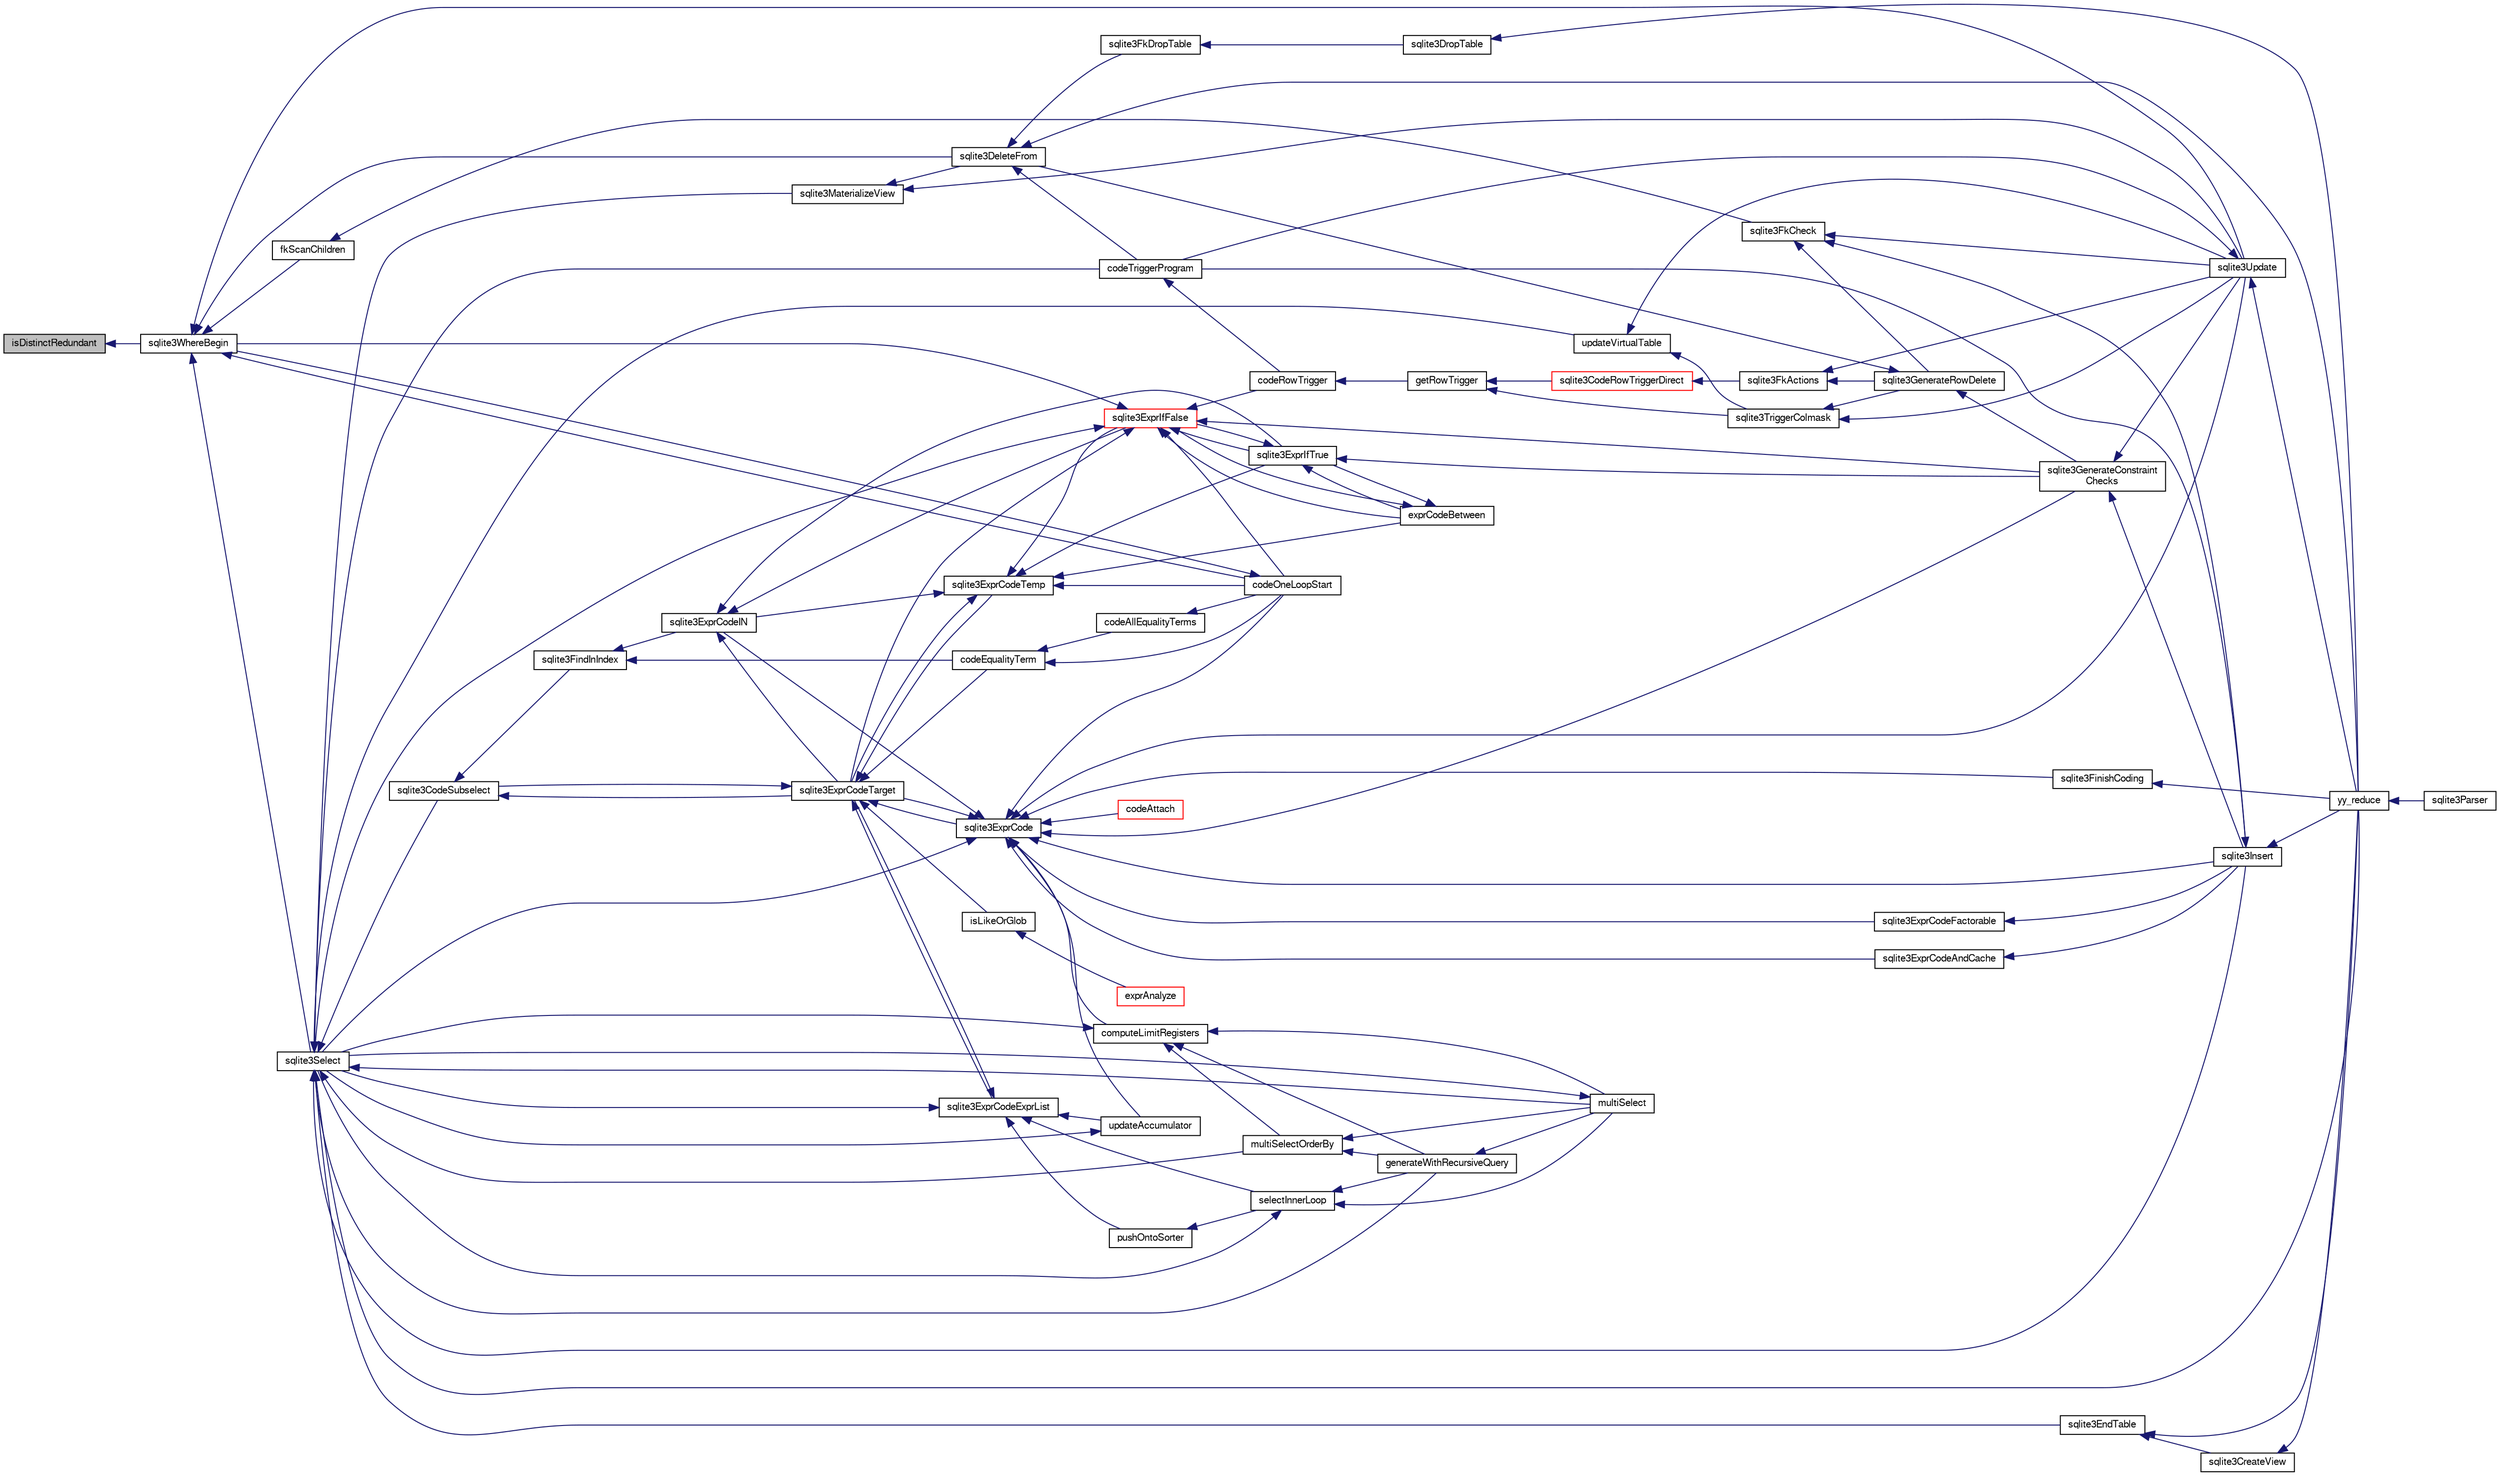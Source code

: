 digraph "isDistinctRedundant"
{
  edge [fontname="FreeSans",fontsize="10",labelfontname="FreeSans",labelfontsize="10"];
  node [fontname="FreeSans",fontsize="10",shape=record];
  rankdir="LR";
  Node148093 [label="isDistinctRedundant",height=0.2,width=0.4,color="black", fillcolor="grey75", style="filled", fontcolor="black"];
  Node148093 -> Node148094 [dir="back",color="midnightblue",fontsize="10",style="solid",fontname="FreeSans"];
  Node148094 [label="sqlite3WhereBegin",height=0.2,width=0.4,color="black", fillcolor="white", style="filled",URL="$sqlite3_8c.html#acad049f5c9a96a8118cffd5e5ce89f7c"];
  Node148094 -> Node148095 [dir="back",color="midnightblue",fontsize="10",style="solid",fontname="FreeSans"];
  Node148095 [label="sqlite3DeleteFrom",height=0.2,width=0.4,color="black", fillcolor="white", style="filled",URL="$sqlite3_8c.html#ab9b4b45349188b49eabb23f94608a091"];
  Node148095 -> Node148096 [dir="back",color="midnightblue",fontsize="10",style="solid",fontname="FreeSans"];
  Node148096 [label="sqlite3FkDropTable",height=0.2,width=0.4,color="black", fillcolor="white", style="filled",URL="$sqlite3_8c.html#a1218c6fc74e89152ceaa4760e82f5ef9"];
  Node148096 -> Node148097 [dir="back",color="midnightblue",fontsize="10",style="solid",fontname="FreeSans"];
  Node148097 [label="sqlite3DropTable",height=0.2,width=0.4,color="black", fillcolor="white", style="filled",URL="$sqlite3_8c.html#a5534f77364b5568783c0e50db3c9defb"];
  Node148097 -> Node148098 [dir="back",color="midnightblue",fontsize="10",style="solid",fontname="FreeSans"];
  Node148098 [label="yy_reduce",height=0.2,width=0.4,color="black", fillcolor="white", style="filled",URL="$sqlite3_8c.html#a7c419a9b25711c666a9a2449ef377f14"];
  Node148098 -> Node148099 [dir="back",color="midnightblue",fontsize="10",style="solid",fontname="FreeSans"];
  Node148099 [label="sqlite3Parser",height=0.2,width=0.4,color="black", fillcolor="white", style="filled",URL="$sqlite3_8c.html#a0327d71a5fabe0b6a343d78a2602e72a"];
  Node148095 -> Node148100 [dir="back",color="midnightblue",fontsize="10",style="solid",fontname="FreeSans"];
  Node148100 [label="codeTriggerProgram",height=0.2,width=0.4,color="black", fillcolor="white", style="filled",URL="$sqlite3_8c.html#a120801f59d9281d201d2ff4b2606836e"];
  Node148100 -> Node148101 [dir="back",color="midnightblue",fontsize="10",style="solid",fontname="FreeSans"];
  Node148101 [label="codeRowTrigger",height=0.2,width=0.4,color="black", fillcolor="white", style="filled",URL="$sqlite3_8c.html#a463cea5aaaf388b560b206570a0022fc"];
  Node148101 -> Node148102 [dir="back",color="midnightblue",fontsize="10",style="solid",fontname="FreeSans"];
  Node148102 [label="getRowTrigger",height=0.2,width=0.4,color="black", fillcolor="white", style="filled",URL="$sqlite3_8c.html#a69626ef20b540d1a2b19cf56f3f45689"];
  Node148102 -> Node148103 [dir="back",color="midnightblue",fontsize="10",style="solid",fontname="FreeSans"];
  Node148103 [label="sqlite3CodeRowTriggerDirect",height=0.2,width=0.4,color="red", fillcolor="white", style="filled",URL="$sqlite3_8c.html#ad92829f9001bcf89a0299dad5a48acd4"];
  Node148103 -> Node148104 [dir="back",color="midnightblue",fontsize="10",style="solid",fontname="FreeSans"];
  Node148104 [label="sqlite3FkActions",height=0.2,width=0.4,color="black", fillcolor="white", style="filled",URL="$sqlite3_8c.html#a39159bd1623724946c22355ba7f3ef90"];
  Node148104 -> Node148105 [dir="back",color="midnightblue",fontsize="10",style="solid",fontname="FreeSans"];
  Node148105 [label="sqlite3GenerateRowDelete",height=0.2,width=0.4,color="black", fillcolor="white", style="filled",URL="$sqlite3_8c.html#a2c76cbf3027fc18fdbb8cb4cd96b77d9"];
  Node148105 -> Node148095 [dir="back",color="midnightblue",fontsize="10",style="solid",fontname="FreeSans"];
  Node148105 -> Node148106 [dir="back",color="midnightblue",fontsize="10",style="solid",fontname="FreeSans"];
  Node148106 [label="sqlite3GenerateConstraint\lChecks",height=0.2,width=0.4,color="black", fillcolor="white", style="filled",URL="$sqlite3_8c.html#aef639c1e6a0c0a67ca6e7690ad931bd2"];
  Node148106 -> Node148107 [dir="back",color="midnightblue",fontsize="10",style="solid",fontname="FreeSans"];
  Node148107 [label="sqlite3Insert",height=0.2,width=0.4,color="black", fillcolor="white", style="filled",URL="$sqlite3_8c.html#a5b17c9c2000bae6bdff8e6be48d7dc2b"];
  Node148107 -> Node148100 [dir="back",color="midnightblue",fontsize="10",style="solid",fontname="FreeSans"];
  Node148107 -> Node148098 [dir="back",color="midnightblue",fontsize="10",style="solid",fontname="FreeSans"];
  Node148106 -> Node148108 [dir="back",color="midnightblue",fontsize="10",style="solid",fontname="FreeSans"];
  Node148108 [label="sqlite3Update",height=0.2,width=0.4,color="black", fillcolor="white", style="filled",URL="$sqlite3_8c.html#ac5aa67c46e8cc8174566fabe6809fafa"];
  Node148108 -> Node148100 [dir="back",color="midnightblue",fontsize="10",style="solid",fontname="FreeSans"];
  Node148108 -> Node148098 [dir="back",color="midnightblue",fontsize="10",style="solid",fontname="FreeSans"];
  Node148104 -> Node148108 [dir="back",color="midnightblue",fontsize="10",style="solid",fontname="FreeSans"];
  Node148102 -> Node148110 [dir="back",color="midnightblue",fontsize="10",style="solid",fontname="FreeSans"];
  Node148110 [label="sqlite3TriggerColmask",height=0.2,width=0.4,color="black", fillcolor="white", style="filled",URL="$sqlite3_8c.html#acace8e99e37ae5e84ea03c65e820c540"];
  Node148110 -> Node148105 [dir="back",color="midnightblue",fontsize="10",style="solid",fontname="FreeSans"];
  Node148110 -> Node148108 [dir="back",color="midnightblue",fontsize="10",style="solid",fontname="FreeSans"];
  Node148095 -> Node148098 [dir="back",color="midnightblue",fontsize="10",style="solid",fontname="FreeSans"];
  Node148094 -> Node148111 [dir="back",color="midnightblue",fontsize="10",style="solid",fontname="FreeSans"];
  Node148111 [label="fkScanChildren",height=0.2,width=0.4,color="black", fillcolor="white", style="filled",URL="$sqlite3_8c.html#a67c9dcb484336b3155e7a82a037d4691"];
  Node148111 -> Node148112 [dir="back",color="midnightblue",fontsize="10",style="solid",fontname="FreeSans"];
  Node148112 [label="sqlite3FkCheck",height=0.2,width=0.4,color="black", fillcolor="white", style="filled",URL="$sqlite3_8c.html#aa38fb76c7d6f48f19772877a41703b92"];
  Node148112 -> Node148105 [dir="back",color="midnightblue",fontsize="10",style="solid",fontname="FreeSans"];
  Node148112 -> Node148107 [dir="back",color="midnightblue",fontsize="10",style="solid",fontname="FreeSans"];
  Node148112 -> Node148108 [dir="back",color="midnightblue",fontsize="10",style="solid",fontname="FreeSans"];
  Node148094 -> Node148113 [dir="back",color="midnightblue",fontsize="10",style="solid",fontname="FreeSans"];
  Node148113 [label="sqlite3Select",height=0.2,width=0.4,color="black", fillcolor="white", style="filled",URL="$sqlite3_8c.html#a2465ee8c956209ba4b272477b7c21a45"];
  Node148113 -> Node148114 [dir="back",color="midnightblue",fontsize="10",style="solid",fontname="FreeSans"];
  Node148114 [label="sqlite3CodeSubselect",height=0.2,width=0.4,color="black", fillcolor="white", style="filled",URL="$sqlite3_8c.html#aa69b46d2204a1d1b110107a1be12ee0c"];
  Node148114 -> Node148115 [dir="back",color="midnightblue",fontsize="10",style="solid",fontname="FreeSans"];
  Node148115 [label="sqlite3FindInIndex",height=0.2,width=0.4,color="black", fillcolor="white", style="filled",URL="$sqlite3_8c.html#af7d8c56ab0231f44bb5f87b3fafeffb2"];
  Node148115 -> Node148116 [dir="back",color="midnightblue",fontsize="10",style="solid",fontname="FreeSans"];
  Node148116 [label="sqlite3ExprCodeIN",height=0.2,width=0.4,color="black", fillcolor="white", style="filled",URL="$sqlite3_8c.html#ad9cf4f5b5ffb90c24a4a0900c8626193"];
  Node148116 -> Node148117 [dir="back",color="midnightblue",fontsize="10",style="solid",fontname="FreeSans"];
  Node148117 [label="sqlite3ExprCodeTarget",height=0.2,width=0.4,color="black", fillcolor="white", style="filled",URL="$sqlite3_8c.html#a4f308397a0a3ed299ed31aaa1ae2a293"];
  Node148117 -> Node148114 [dir="back",color="midnightblue",fontsize="10",style="solid",fontname="FreeSans"];
  Node148117 -> Node148118 [dir="back",color="midnightblue",fontsize="10",style="solid",fontname="FreeSans"];
  Node148118 [label="sqlite3ExprCodeTemp",height=0.2,width=0.4,color="black", fillcolor="white", style="filled",URL="$sqlite3_8c.html#a3bc5c1ccb3c5851847e2aeb4a84ae1fc"];
  Node148118 -> Node148116 [dir="back",color="midnightblue",fontsize="10",style="solid",fontname="FreeSans"];
  Node148118 -> Node148117 [dir="back",color="midnightblue",fontsize="10",style="solid",fontname="FreeSans"];
  Node148118 -> Node148119 [dir="back",color="midnightblue",fontsize="10",style="solid",fontname="FreeSans"];
  Node148119 [label="exprCodeBetween",height=0.2,width=0.4,color="black", fillcolor="white", style="filled",URL="$sqlite3_8c.html#abd053493214542bca8f406f42145d173"];
  Node148119 -> Node148120 [dir="back",color="midnightblue",fontsize="10",style="solid",fontname="FreeSans"];
  Node148120 [label="sqlite3ExprIfTrue",height=0.2,width=0.4,color="black", fillcolor="white", style="filled",URL="$sqlite3_8c.html#ad93a55237c23e1b743ab1f59df1a1444"];
  Node148120 -> Node148119 [dir="back",color="midnightblue",fontsize="10",style="solid",fontname="FreeSans"];
  Node148120 -> Node148121 [dir="back",color="midnightblue",fontsize="10",style="solid",fontname="FreeSans"];
  Node148121 [label="sqlite3ExprIfFalse",height=0.2,width=0.4,color="red", fillcolor="white", style="filled",URL="$sqlite3_8c.html#af97ecccb5d56e321e118414b08f65b71"];
  Node148121 -> Node148117 [dir="back",color="midnightblue",fontsize="10",style="solid",fontname="FreeSans"];
  Node148121 -> Node148119 [dir="back",color="midnightblue",fontsize="10",style="solid",fontname="FreeSans"];
  Node148121 -> Node148120 [dir="back",color="midnightblue",fontsize="10",style="solid",fontname="FreeSans"];
  Node148121 -> Node148106 [dir="back",color="midnightblue",fontsize="10",style="solid",fontname="FreeSans"];
  Node148121 -> Node148113 [dir="back",color="midnightblue",fontsize="10",style="solid",fontname="FreeSans"];
  Node148121 -> Node148101 [dir="back",color="midnightblue",fontsize="10",style="solid",fontname="FreeSans"];
  Node148121 -> Node148135 [dir="back",color="midnightblue",fontsize="10",style="solid",fontname="FreeSans"];
  Node148135 [label="codeOneLoopStart",height=0.2,width=0.4,color="black", fillcolor="white", style="filled",URL="$sqlite3_8c.html#aa868875120b151c169cc79139ed6e008"];
  Node148135 -> Node148094 [dir="back",color="midnightblue",fontsize="10",style="solid",fontname="FreeSans"];
  Node148121 -> Node148094 [dir="back",color="midnightblue",fontsize="10",style="solid",fontname="FreeSans"];
  Node148120 -> Node148106 [dir="back",color="midnightblue",fontsize="10",style="solid",fontname="FreeSans"];
  Node148119 -> Node148121 [dir="back",color="midnightblue",fontsize="10",style="solid",fontname="FreeSans"];
  Node148118 -> Node148120 [dir="back",color="midnightblue",fontsize="10",style="solid",fontname="FreeSans"];
  Node148118 -> Node148121 [dir="back",color="midnightblue",fontsize="10",style="solid",fontname="FreeSans"];
  Node148118 -> Node148135 [dir="back",color="midnightblue",fontsize="10",style="solid",fontname="FreeSans"];
  Node148117 -> Node148136 [dir="back",color="midnightblue",fontsize="10",style="solid",fontname="FreeSans"];
  Node148136 [label="sqlite3ExprCode",height=0.2,width=0.4,color="black", fillcolor="white", style="filled",URL="$sqlite3_8c.html#a75f270fb0b111b86924cca4ea507b417"];
  Node148136 -> Node148116 [dir="back",color="midnightblue",fontsize="10",style="solid",fontname="FreeSans"];
  Node148136 -> Node148117 [dir="back",color="midnightblue",fontsize="10",style="solid",fontname="FreeSans"];
  Node148136 -> Node148137 [dir="back",color="midnightblue",fontsize="10",style="solid",fontname="FreeSans"];
  Node148137 [label="sqlite3ExprCodeFactorable",height=0.2,width=0.4,color="black", fillcolor="white", style="filled",URL="$sqlite3_8c.html#a843f7fd58eec5a683c1fd8435fcd1e84"];
  Node148137 -> Node148107 [dir="back",color="midnightblue",fontsize="10",style="solid",fontname="FreeSans"];
  Node148136 -> Node148138 [dir="back",color="midnightblue",fontsize="10",style="solid",fontname="FreeSans"];
  Node148138 [label="sqlite3ExprCodeAndCache",height=0.2,width=0.4,color="black", fillcolor="white", style="filled",URL="$sqlite3_8c.html#ae3e46527d9b7fc9cb9236d21a5e6b1d8"];
  Node148138 -> Node148107 [dir="back",color="midnightblue",fontsize="10",style="solid",fontname="FreeSans"];
  Node148136 -> Node148139 [dir="back",color="midnightblue",fontsize="10",style="solid",fontname="FreeSans"];
  Node148139 [label="codeAttach",height=0.2,width=0.4,color="red", fillcolor="white", style="filled",URL="$sqlite3_8c.html#ade4e9e30d828a19c191fdcb098676d5b"];
  Node148136 -> Node148142 [dir="back",color="midnightblue",fontsize="10",style="solid",fontname="FreeSans"];
  Node148142 [label="sqlite3FinishCoding",height=0.2,width=0.4,color="black", fillcolor="white", style="filled",URL="$sqlite3_8c.html#a651bc5b446c276c092705856d995b278"];
  Node148142 -> Node148098 [dir="back",color="midnightblue",fontsize="10",style="solid",fontname="FreeSans"];
  Node148136 -> Node148107 [dir="back",color="midnightblue",fontsize="10",style="solid",fontname="FreeSans"];
  Node148136 -> Node148106 [dir="back",color="midnightblue",fontsize="10",style="solid",fontname="FreeSans"];
  Node148136 -> Node148143 [dir="back",color="midnightblue",fontsize="10",style="solid",fontname="FreeSans"];
  Node148143 [label="computeLimitRegisters",height=0.2,width=0.4,color="black", fillcolor="white", style="filled",URL="$sqlite3_8c.html#ae9d37055e4905929b6f6cda5461e2f37"];
  Node148143 -> Node148144 [dir="back",color="midnightblue",fontsize="10",style="solid",fontname="FreeSans"];
  Node148144 [label="generateWithRecursiveQuery",height=0.2,width=0.4,color="black", fillcolor="white", style="filled",URL="$sqlite3_8c.html#ade2c3663fa9c3b9676507984b9483942"];
  Node148144 -> Node148145 [dir="back",color="midnightblue",fontsize="10",style="solid",fontname="FreeSans"];
  Node148145 [label="multiSelect",height=0.2,width=0.4,color="black", fillcolor="white", style="filled",URL="$sqlite3_8c.html#a6456c61f3d9b2389738753cedfa24fa7"];
  Node148145 -> Node148113 [dir="back",color="midnightblue",fontsize="10",style="solid",fontname="FreeSans"];
  Node148143 -> Node148145 [dir="back",color="midnightblue",fontsize="10",style="solid",fontname="FreeSans"];
  Node148143 -> Node148146 [dir="back",color="midnightblue",fontsize="10",style="solid",fontname="FreeSans"];
  Node148146 [label="multiSelectOrderBy",height=0.2,width=0.4,color="black", fillcolor="white", style="filled",URL="$sqlite3_8c.html#afcdb8488c6f4dfdadaf9f04bca35b808"];
  Node148146 -> Node148144 [dir="back",color="midnightblue",fontsize="10",style="solid",fontname="FreeSans"];
  Node148146 -> Node148145 [dir="back",color="midnightblue",fontsize="10",style="solid",fontname="FreeSans"];
  Node148143 -> Node148113 [dir="back",color="midnightblue",fontsize="10",style="solid",fontname="FreeSans"];
  Node148136 -> Node148147 [dir="back",color="midnightblue",fontsize="10",style="solid",fontname="FreeSans"];
  Node148147 [label="updateAccumulator",height=0.2,width=0.4,color="black", fillcolor="white", style="filled",URL="$sqlite3_8c.html#a1681660dd3ecd50c8727d6e56a537bd9"];
  Node148147 -> Node148113 [dir="back",color="midnightblue",fontsize="10",style="solid",fontname="FreeSans"];
  Node148136 -> Node148113 [dir="back",color="midnightblue",fontsize="10",style="solid",fontname="FreeSans"];
  Node148136 -> Node148108 [dir="back",color="midnightblue",fontsize="10",style="solid",fontname="FreeSans"];
  Node148136 -> Node148135 [dir="back",color="midnightblue",fontsize="10",style="solid",fontname="FreeSans"];
  Node148117 -> Node148148 [dir="back",color="midnightblue",fontsize="10",style="solid",fontname="FreeSans"];
  Node148148 [label="sqlite3ExprCodeExprList",height=0.2,width=0.4,color="black", fillcolor="white", style="filled",URL="$sqlite3_8c.html#a05b2b3dc3de7565de24eb3a2ff4e9566"];
  Node148148 -> Node148117 [dir="back",color="midnightblue",fontsize="10",style="solid",fontname="FreeSans"];
  Node148148 -> Node148149 [dir="back",color="midnightblue",fontsize="10",style="solid",fontname="FreeSans"];
  Node148149 [label="pushOntoSorter",height=0.2,width=0.4,color="black", fillcolor="white", style="filled",URL="$sqlite3_8c.html#a4555397beb584a386e7739cf022a6651"];
  Node148149 -> Node148150 [dir="back",color="midnightblue",fontsize="10",style="solid",fontname="FreeSans"];
  Node148150 [label="selectInnerLoop",height=0.2,width=0.4,color="black", fillcolor="white", style="filled",URL="$sqlite3_8c.html#ababe0933661ebe67eb0e6074bb1fd411"];
  Node148150 -> Node148144 [dir="back",color="midnightblue",fontsize="10",style="solid",fontname="FreeSans"];
  Node148150 -> Node148145 [dir="back",color="midnightblue",fontsize="10",style="solid",fontname="FreeSans"];
  Node148150 -> Node148113 [dir="back",color="midnightblue",fontsize="10",style="solid",fontname="FreeSans"];
  Node148148 -> Node148150 [dir="back",color="midnightblue",fontsize="10",style="solid",fontname="FreeSans"];
  Node148148 -> Node148147 [dir="back",color="midnightblue",fontsize="10",style="solid",fontname="FreeSans"];
  Node148148 -> Node148113 [dir="back",color="midnightblue",fontsize="10",style="solid",fontname="FreeSans"];
  Node148117 -> Node148151 [dir="back",color="midnightblue",fontsize="10",style="solid",fontname="FreeSans"];
  Node148151 [label="isLikeOrGlob",height=0.2,width=0.4,color="black", fillcolor="white", style="filled",URL="$sqlite3_8c.html#a6c38e495198bf8976f68d1a6ebd74a50"];
  Node148151 -> Node148152 [dir="back",color="midnightblue",fontsize="10",style="solid",fontname="FreeSans"];
  Node148152 [label="exprAnalyze",height=0.2,width=0.4,color="red", fillcolor="white", style="filled",URL="$sqlite3_8c.html#acb10e48c9a4184a4edd9bfd5b14ad0b7"];
  Node148117 -> Node148159 [dir="back",color="midnightblue",fontsize="10",style="solid",fontname="FreeSans"];
  Node148159 [label="codeEqualityTerm",height=0.2,width=0.4,color="black", fillcolor="white", style="filled",URL="$sqlite3_8c.html#ad88a57073f031452c9843e97f15acc47"];
  Node148159 -> Node148160 [dir="back",color="midnightblue",fontsize="10",style="solid",fontname="FreeSans"];
  Node148160 [label="codeAllEqualityTerms",height=0.2,width=0.4,color="black", fillcolor="white", style="filled",URL="$sqlite3_8c.html#a3095598b812500a4efe41bf17cd49381"];
  Node148160 -> Node148135 [dir="back",color="midnightblue",fontsize="10",style="solid",fontname="FreeSans"];
  Node148159 -> Node148135 [dir="back",color="midnightblue",fontsize="10",style="solid",fontname="FreeSans"];
  Node148116 -> Node148120 [dir="back",color="midnightblue",fontsize="10",style="solid",fontname="FreeSans"];
  Node148116 -> Node148121 [dir="back",color="midnightblue",fontsize="10",style="solid",fontname="FreeSans"];
  Node148115 -> Node148159 [dir="back",color="midnightblue",fontsize="10",style="solid",fontname="FreeSans"];
  Node148114 -> Node148117 [dir="back",color="midnightblue",fontsize="10",style="solid",fontname="FreeSans"];
  Node148113 -> Node148127 [dir="back",color="midnightblue",fontsize="10",style="solid",fontname="FreeSans"];
  Node148127 [label="sqlite3EndTable",height=0.2,width=0.4,color="black", fillcolor="white", style="filled",URL="$sqlite3_8c.html#a7b5f2c66c0f0b6f819d970ca389768b0"];
  Node148127 -> Node148128 [dir="back",color="midnightblue",fontsize="10",style="solid",fontname="FreeSans"];
  Node148128 [label="sqlite3CreateView",height=0.2,width=0.4,color="black", fillcolor="white", style="filled",URL="$sqlite3_8c.html#a9d85cb00ff71dee5cd9a019503a6982e"];
  Node148128 -> Node148098 [dir="back",color="midnightblue",fontsize="10",style="solid",fontname="FreeSans"];
  Node148127 -> Node148098 [dir="back",color="midnightblue",fontsize="10",style="solid",fontname="FreeSans"];
  Node148113 -> Node148161 [dir="back",color="midnightblue",fontsize="10",style="solid",fontname="FreeSans"];
  Node148161 [label="sqlite3MaterializeView",height=0.2,width=0.4,color="black", fillcolor="white", style="filled",URL="$sqlite3_8c.html#a4557984b0b75f998fb0c3f231c9b1def"];
  Node148161 -> Node148095 [dir="back",color="midnightblue",fontsize="10",style="solid",fontname="FreeSans"];
  Node148161 -> Node148108 [dir="back",color="midnightblue",fontsize="10",style="solid",fontname="FreeSans"];
  Node148113 -> Node148107 [dir="back",color="midnightblue",fontsize="10",style="solid",fontname="FreeSans"];
  Node148113 -> Node148144 [dir="back",color="midnightblue",fontsize="10",style="solid",fontname="FreeSans"];
  Node148113 -> Node148145 [dir="back",color="midnightblue",fontsize="10",style="solid",fontname="FreeSans"];
  Node148113 -> Node148146 [dir="back",color="midnightblue",fontsize="10",style="solid",fontname="FreeSans"];
  Node148113 -> Node148100 [dir="back",color="midnightblue",fontsize="10",style="solid",fontname="FreeSans"];
  Node148113 -> Node148162 [dir="back",color="midnightblue",fontsize="10",style="solid",fontname="FreeSans"];
  Node148162 [label="updateVirtualTable",height=0.2,width=0.4,color="black", fillcolor="white", style="filled",URL="$sqlite3_8c.html#a740220531db9293c39a2cdd7da3f74e1"];
  Node148162 -> Node148110 [dir="back",color="midnightblue",fontsize="10",style="solid",fontname="FreeSans"];
  Node148162 -> Node148108 [dir="back",color="midnightblue",fontsize="10",style="solid",fontname="FreeSans"];
  Node148113 -> Node148098 [dir="back",color="midnightblue",fontsize="10",style="solid",fontname="FreeSans"];
  Node148094 -> Node148108 [dir="back",color="midnightblue",fontsize="10",style="solid",fontname="FreeSans"];
  Node148094 -> Node148135 [dir="back",color="midnightblue",fontsize="10",style="solid",fontname="FreeSans"];
}
